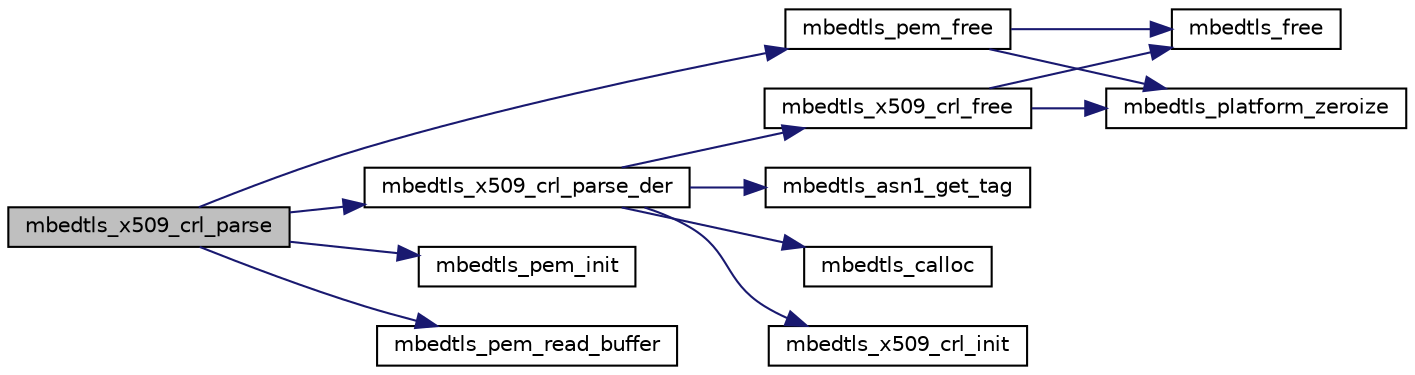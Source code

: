 digraph "mbedtls_x509_crl_parse"
{
 // LATEX_PDF_SIZE
  edge [fontname="Helvetica",fontsize="10",labelfontname="Helvetica",labelfontsize="10"];
  node [fontname="Helvetica",fontsize="10",shape=record];
  rankdir="LR";
  Node1 [label="mbedtls_x509_crl_parse",height=0.2,width=0.4,color="black", fillcolor="grey75", style="filled", fontcolor="black",tooltip="Parse one or more CRLs and append them to the chained list."];
  Node1 -> Node2 [color="midnightblue",fontsize="10",style="solid",fontname="Helvetica"];
  Node2 [label="mbedtls_pem_free",height=0.2,width=0.4,color="black", fillcolor="white", style="filled",URL="$d5/d32/pem_8c.html#a84ba36e8321d38064d78f29a97d7014c",tooltip="PEM context memory freeing."];
  Node2 -> Node3 [color="midnightblue",fontsize="10",style="solid",fontname="Helvetica"];
  Node3 [label="mbedtls_free",height=0.2,width=0.4,color="black", fillcolor="white", style="filled",URL="$dc/d3f/platform_8c.html#a5aeffbc9179142d77ef35d3266d5fc4d",tooltip=" "];
  Node2 -> Node4 [color="midnightblue",fontsize="10",style="solid",fontname="Helvetica"];
  Node4 [label="mbedtls_platform_zeroize",height=0.2,width=0.4,color="black", fillcolor="white", style="filled",URL="$dd/dde/platform__util_8c.html#aa4e36b2c1c58d8ad89e1e11b6ebea2d9",tooltip="Securely zeroize a buffer."];
  Node1 -> Node5 [color="midnightblue",fontsize="10",style="solid",fontname="Helvetica"];
  Node5 [label="mbedtls_pem_init",height=0.2,width=0.4,color="black", fillcolor="white", style="filled",URL="$d5/d32/pem_8c.html#a0421a5ec66a7efca0b6868ae72551d47",tooltip="PEM context setup."];
  Node1 -> Node6 [color="midnightblue",fontsize="10",style="solid",fontname="Helvetica"];
  Node6 [label="mbedtls_pem_read_buffer",height=0.2,width=0.4,color="black", fillcolor="white", style="filled",URL="$d5/d32/pem_8c.html#a4ba4a0490a5edf5ca2055b8385863c39",tooltip="Read a buffer for PEM information and store the resulting data into the specified context buffers."];
  Node1 -> Node7 [color="midnightblue",fontsize="10",style="solid",fontname="Helvetica"];
  Node7 [label="mbedtls_x509_crl_parse_der",height=0.2,width=0.4,color="black", fillcolor="white", style="filled",URL="$da/dc4/group__x509__module.html#ga29ab5f1216a727b334ee26cce9f5d4b5",tooltip="Parse a DER-encoded CRL and append it to the chained list."];
  Node7 -> Node8 [color="midnightblue",fontsize="10",style="solid",fontname="Helvetica"];
  Node8 [label="mbedtls_asn1_get_tag",height=0.2,width=0.4,color="black", fillcolor="white", style="filled",URL="$d7/d01/group__asn1__module.html#gae8d7dd42a3b99b61d2ef60bc0c2eaf0d",tooltip="Get the tag and length of the tag. Check for the requested tag. Updates the pointer to immediately be..."];
  Node7 -> Node9 [color="midnightblue",fontsize="10",style="solid",fontname="Helvetica"];
  Node9 [label="mbedtls_calloc",height=0.2,width=0.4,color="black", fillcolor="white", style="filled",URL="$dc/d3f/platform_8c.html#a065dcb25fe2c4492a910bec761400ebe",tooltip=" "];
  Node7 -> Node10 [color="midnightblue",fontsize="10",style="solid",fontname="Helvetica"];
  Node10 [label="mbedtls_x509_crl_free",height=0.2,width=0.4,color="black", fillcolor="white", style="filled",URL="$da/dc4/group__x509__module.html#gaeb19c3326889f9e493fbd605c1113b96",tooltip="Unallocate all CRL data."];
  Node10 -> Node3 [color="midnightblue",fontsize="10",style="solid",fontname="Helvetica"];
  Node10 -> Node4 [color="midnightblue",fontsize="10",style="solid",fontname="Helvetica"];
  Node7 -> Node11 [color="midnightblue",fontsize="10",style="solid",fontname="Helvetica"];
  Node11 [label="mbedtls_x509_crl_init",height=0.2,width=0.4,color="black", fillcolor="white", style="filled",URL="$da/dc4/group__x509__module.html#ga8513a192e281217802837571da98e218",tooltip="Initialize a CRL (chain)"];
}
